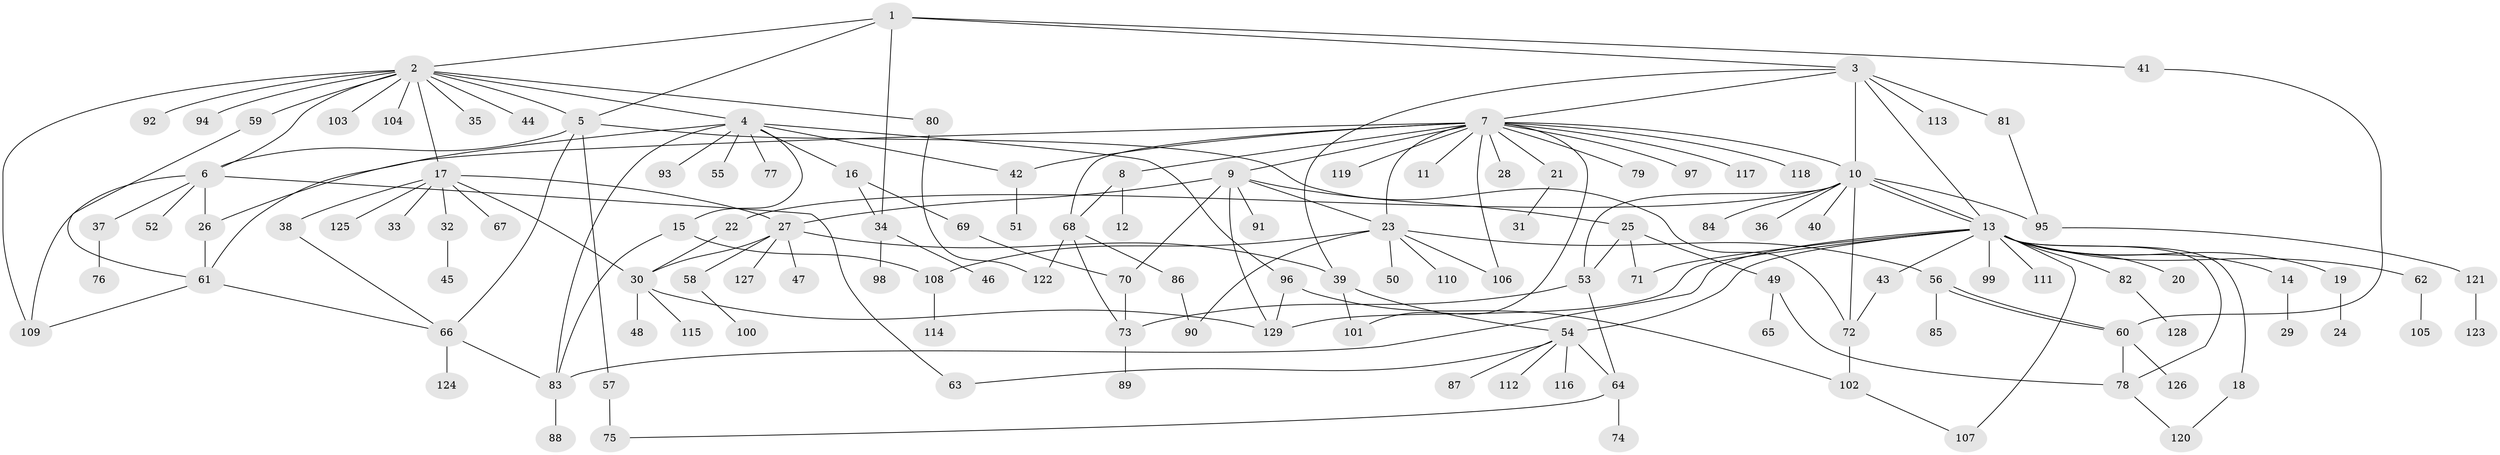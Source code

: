 // Generated by graph-tools (version 1.1) at 2025/11/02/27/25 16:11:15]
// undirected, 129 vertices, 178 edges
graph export_dot {
graph [start="1"]
  node [color=gray90,style=filled];
  1;
  2;
  3;
  4;
  5;
  6;
  7;
  8;
  9;
  10;
  11;
  12;
  13;
  14;
  15;
  16;
  17;
  18;
  19;
  20;
  21;
  22;
  23;
  24;
  25;
  26;
  27;
  28;
  29;
  30;
  31;
  32;
  33;
  34;
  35;
  36;
  37;
  38;
  39;
  40;
  41;
  42;
  43;
  44;
  45;
  46;
  47;
  48;
  49;
  50;
  51;
  52;
  53;
  54;
  55;
  56;
  57;
  58;
  59;
  60;
  61;
  62;
  63;
  64;
  65;
  66;
  67;
  68;
  69;
  70;
  71;
  72;
  73;
  74;
  75;
  76;
  77;
  78;
  79;
  80;
  81;
  82;
  83;
  84;
  85;
  86;
  87;
  88;
  89;
  90;
  91;
  92;
  93;
  94;
  95;
  96;
  97;
  98;
  99;
  100;
  101;
  102;
  103;
  104;
  105;
  106;
  107;
  108;
  109;
  110;
  111;
  112;
  113;
  114;
  115;
  116;
  117;
  118;
  119;
  120;
  121;
  122;
  123;
  124;
  125;
  126;
  127;
  128;
  129;
  1 -- 2;
  1 -- 3;
  1 -- 5;
  1 -- 34;
  1 -- 41;
  2 -- 4;
  2 -- 5;
  2 -- 6;
  2 -- 17;
  2 -- 35;
  2 -- 44;
  2 -- 59;
  2 -- 80;
  2 -- 92;
  2 -- 94;
  2 -- 103;
  2 -- 104;
  2 -- 109;
  3 -- 7;
  3 -- 10;
  3 -- 13;
  3 -- 39;
  3 -- 81;
  3 -- 113;
  4 -- 15;
  4 -- 16;
  4 -- 42;
  4 -- 55;
  4 -- 61;
  4 -- 77;
  4 -- 83;
  4 -- 93;
  4 -- 96;
  5 -- 6;
  5 -- 57;
  5 -- 66;
  5 -- 72;
  6 -- 26;
  6 -- 37;
  6 -- 52;
  6 -- 63;
  6 -- 109;
  7 -- 8;
  7 -- 9;
  7 -- 10;
  7 -- 11;
  7 -- 21;
  7 -- 23;
  7 -- 26;
  7 -- 28;
  7 -- 42;
  7 -- 68;
  7 -- 79;
  7 -- 97;
  7 -- 101;
  7 -- 106;
  7 -- 117;
  7 -- 118;
  7 -- 119;
  8 -- 12;
  8 -- 68;
  9 -- 23;
  9 -- 25;
  9 -- 27;
  9 -- 70;
  9 -- 91;
  9 -- 129;
  10 -- 13;
  10 -- 13;
  10 -- 22;
  10 -- 36;
  10 -- 40;
  10 -- 53;
  10 -- 72;
  10 -- 84;
  10 -- 95;
  13 -- 14;
  13 -- 18;
  13 -- 19;
  13 -- 20;
  13 -- 43;
  13 -- 54;
  13 -- 62;
  13 -- 71;
  13 -- 78;
  13 -- 82;
  13 -- 83;
  13 -- 99;
  13 -- 107;
  13 -- 111;
  13 -- 129;
  14 -- 29;
  15 -- 83;
  15 -- 108;
  16 -- 34;
  16 -- 69;
  17 -- 27;
  17 -- 30;
  17 -- 32;
  17 -- 33;
  17 -- 38;
  17 -- 67;
  17 -- 125;
  18 -- 120;
  19 -- 24;
  21 -- 31;
  22 -- 30;
  23 -- 50;
  23 -- 56;
  23 -- 90;
  23 -- 106;
  23 -- 108;
  23 -- 110;
  25 -- 49;
  25 -- 53;
  25 -- 71;
  26 -- 61;
  27 -- 30;
  27 -- 39;
  27 -- 47;
  27 -- 58;
  27 -- 127;
  30 -- 48;
  30 -- 115;
  30 -- 129;
  32 -- 45;
  34 -- 46;
  34 -- 98;
  37 -- 76;
  38 -- 66;
  39 -- 54;
  39 -- 101;
  41 -- 60;
  42 -- 51;
  43 -- 72;
  49 -- 65;
  49 -- 78;
  53 -- 64;
  53 -- 73;
  54 -- 63;
  54 -- 64;
  54 -- 87;
  54 -- 112;
  54 -- 116;
  56 -- 60;
  56 -- 60;
  56 -- 85;
  57 -- 75;
  58 -- 100;
  59 -- 61;
  60 -- 78;
  60 -- 126;
  61 -- 66;
  61 -- 109;
  62 -- 105;
  64 -- 74;
  64 -- 75;
  66 -- 83;
  66 -- 124;
  68 -- 73;
  68 -- 86;
  68 -- 122;
  69 -- 70;
  70 -- 73;
  72 -- 102;
  73 -- 89;
  78 -- 120;
  80 -- 122;
  81 -- 95;
  82 -- 128;
  83 -- 88;
  86 -- 90;
  95 -- 121;
  96 -- 102;
  96 -- 129;
  102 -- 107;
  108 -- 114;
  121 -- 123;
}
